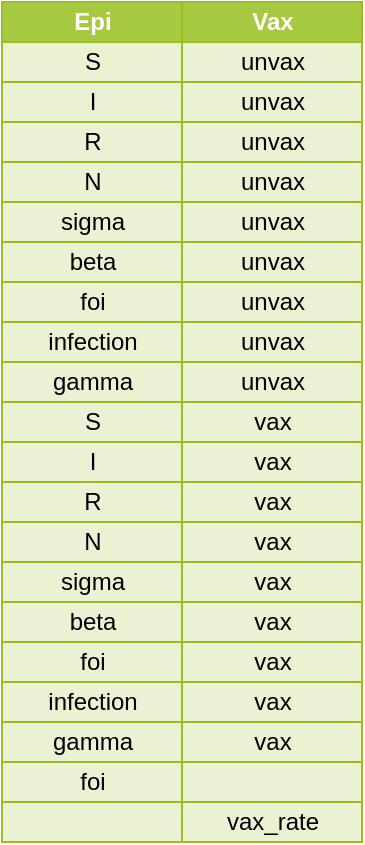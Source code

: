 <mxfile>
    <diagram id="ie0eLTyf2d6Y3HDXVXQz" name="Page-1">
        <mxGraphModel dx="667" dy="497" grid="1" gridSize="10" guides="1" tooltips="1" connect="1" arrows="1" fold="1" page="1" pageScale="1" pageWidth="700" pageHeight="1400" math="0" shadow="0">
            <root>
                <mxCell id="0"/>
                <mxCell id="1" parent="0"/>
                <mxCell id="2" value="Assets" style="childLayout=tableLayout;recursiveResize=0;strokeColor=#98bf21;fillColor=#ffffff;shadow=0;rounded=0;glass=0;" parent="1" vertex="1">
                    <mxGeometry width="180" height="420" as="geometry"/>
                </mxCell>
                <mxCell id="3" style="shape=tableRow;horizontal=0;startSize=0;swimlaneHead=0;swimlaneBody=0;top=0;left=0;bottom=0;right=0;dropTarget=0;collapsible=0;recursiveResize=0;expand=0;fontStyle=0;strokeColor=inherit;fillColor=#ffffff;" parent="2" vertex="1">
                    <mxGeometry width="180" height="20" as="geometry"/>
                </mxCell>
                <mxCell id="4" value="Epi" style="connectable=0;recursiveResize=0;strokeColor=inherit;fillColor=#A7C942;align=center;fontStyle=1;fontColor=#ffffff;html=1;" parent="3" vertex="1">
                    <mxGeometry width="90" height="20" as="geometry">
                        <mxRectangle width="90" height="20" as="alternateBounds"/>
                    </mxGeometry>
                </mxCell>
                <mxCell id="5" value="Vax" style="connectable=0;recursiveResize=0;strokeColor=inherit;fillColor=#A7C942;align=center;fontStyle=1;fontColor=#ffffff;html=1;" parent="3" vertex="1">
                    <mxGeometry x="90" width="90" height="20" as="geometry">
                        <mxRectangle width="90" height="20" as="alternateBounds"/>
                    </mxGeometry>
                </mxCell>
                <mxCell id="6" style="shape=tableRow;horizontal=0;startSize=0;swimlaneHead=0;swimlaneBody=0;top=0;left=0;bottom=0;right=0;dropTarget=0;collapsible=0;recursiveResize=0;expand=0;fontStyle=0;strokeColor=inherit;fillColor=#ffffff;" parent="2" vertex="1">
                    <mxGeometry y="20" width="180" height="20" as="geometry"/>
                </mxCell>
                <mxCell id="7" value="S" style="connectable=0;recursiveResize=0;strokeColor=inherit;fillColor=#EAF2D3;align=center;fontStyle=0;fontColor=030303;html=1;" parent="6" vertex="1">
                    <mxGeometry width="90" height="20" as="geometry">
                        <mxRectangle width="90" height="20" as="alternateBounds"/>
                    </mxGeometry>
                </mxCell>
                <mxCell id="8" value="unvax" style="connectable=0;recursiveResize=0;strokeColor=inherit;fillColor=#EAF2D3;align=center;fontStyle=0;fontColor=030303;html=1;" parent="6" vertex="1">
                    <mxGeometry x="90" width="90" height="20" as="geometry">
                        <mxRectangle width="90" height="20" as="alternateBounds"/>
                    </mxGeometry>
                </mxCell>
                <mxCell id="9" style="shape=tableRow;horizontal=0;startSize=0;swimlaneHead=0;swimlaneBody=0;top=0;left=0;bottom=0;right=0;dropTarget=0;collapsible=0;recursiveResize=0;expand=0;fontStyle=0;strokeColor=inherit;fillColor=#ffffff;" parent="2" vertex="1">
                    <mxGeometry y="40" width="180" height="20" as="geometry"/>
                </mxCell>
                <mxCell id="10" value="I" style="connectable=0;recursiveResize=0;strokeColor=inherit;fillColor=#EAF2D3;align=center;fontStyle=0;fontColor=030303;html=1;" parent="9" vertex="1">
                    <mxGeometry width="90" height="20" as="geometry">
                        <mxRectangle width="90" height="20" as="alternateBounds"/>
                    </mxGeometry>
                </mxCell>
                <mxCell id="11" value="unvax" style="connectable=0;recursiveResize=0;strokeColor=inherit;fillColor=#EAF2D3;align=center;fontStyle=0;fontColor=030303;html=1;" parent="9" vertex="1">
                    <mxGeometry x="90" width="90" height="20" as="geometry">
                        <mxRectangle width="90" height="20" as="alternateBounds"/>
                    </mxGeometry>
                </mxCell>
                <mxCell id="12" style="shape=tableRow;horizontal=0;startSize=0;swimlaneHead=0;swimlaneBody=0;top=0;left=0;bottom=0;right=0;dropTarget=0;collapsible=0;recursiveResize=0;expand=0;fontStyle=0;strokeColor=inherit;fillColor=#ffffff;" parent="2" vertex="1">
                    <mxGeometry y="60" width="180" height="20" as="geometry"/>
                </mxCell>
                <mxCell id="13" value="R" style="connectable=0;recursiveResize=0;strokeColor=inherit;fillColor=#EAF2D3;align=center;fontStyle=0;fontColor=030303;html=1;" parent="12" vertex="1">
                    <mxGeometry width="90" height="20" as="geometry">
                        <mxRectangle width="90" height="20" as="alternateBounds"/>
                    </mxGeometry>
                </mxCell>
                <mxCell id="14" value="unvax" style="connectable=0;recursiveResize=0;strokeColor=inherit;fillColor=#EAF2D3;align=center;fontStyle=0;fontColor=030303;html=1;" parent="12" vertex="1">
                    <mxGeometry x="90" width="90" height="20" as="geometry">
                        <mxRectangle width="90" height="20" as="alternateBounds"/>
                    </mxGeometry>
                </mxCell>
                <mxCell id="15" style="shape=tableRow;horizontal=0;startSize=0;swimlaneHead=0;swimlaneBody=0;top=0;left=0;bottom=0;right=0;dropTarget=0;collapsible=0;recursiveResize=0;expand=0;fontStyle=0;strokeColor=inherit;fillColor=#ffffff;" parent="2" vertex="1">
                    <mxGeometry y="80" width="180" height="20" as="geometry"/>
                </mxCell>
                <mxCell id="16" value="N" style="connectable=0;recursiveResize=0;strokeColor=inherit;fillColor=#EAF2D3;align=center;fontStyle=0;fontColor=030303;html=1;" parent="15" vertex="1">
                    <mxGeometry width="90" height="20" as="geometry">
                        <mxRectangle width="90" height="20" as="alternateBounds"/>
                    </mxGeometry>
                </mxCell>
                <mxCell id="17" value="unvax" style="connectable=0;recursiveResize=0;strokeColor=inherit;fillColor=#EAF2D3;align=center;fontStyle=0;fontColor=030303;html=1;" parent="15" vertex="1">
                    <mxGeometry x="90" width="90" height="20" as="geometry">
                        <mxRectangle width="90" height="20" as="alternateBounds"/>
                    </mxGeometry>
                </mxCell>
                <mxCell id="18" style="shape=tableRow;horizontal=0;startSize=0;swimlaneHead=0;swimlaneBody=0;top=0;left=0;bottom=0;right=0;dropTarget=0;collapsible=0;recursiveResize=0;expand=0;fontStyle=0;strokeColor=inherit;fillColor=#ffffff;" parent="2" vertex="1">
                    <mxGeometry y="100" width="180" height="20" as="geometry"/>
                </mxCell>
                <mxCell id="19" value="sigma" style="connectable=0;recursiveResize=0;strokeColor=inherit;fillColor=#EAF2D3;align=center;fontStyle=0;fontColor=030303;html=1;" parent="18" vertex="1">
                    <mxGeometry width="90" height="20" as="geometry">
                        <mxRectangle width="90" height="20" as="alternateBounds"/>
                    </mxGeometry>
                </mxCell>
                <mxCell id="20" value="unvax" style="connectable=0;recursiveResize=0;strokeColor=inherit;fillColor=#EAF2D3;align=center;fontStyle=0;fontColor=030303;html=1;" parent="18" vertex="1">
                    <mxGeometry x="90" width="90" height="20" as="geometry">
                        <mxRectangle width="90" height="20" as="alternateBounds"/>
                    </mxGeometry>
                </mxCell>
                <mxCell id="21" style="shape=tableRow;horizontal=0;startSize=0;swimlaneHead=0;swimlaneBody=0;top=0;left=0;bottom=0;right=0;dropTarget=0;collapsible=0;recursiveResize=0;expand=0;fontStyle=0;strokeColor=inherit;fillColor=#ffffff;" parent="2" vertex="1">
                    <mxGeometry y="120" width="180" height="20" as="geometry"/>
                </mxCell>
                <mxCell id="22" value="beta" style="connectable=0;recursiveResize=0;strokeColor=inherit;fillColor=#EAF2D3;align=center;fontStyle=0;fontColor=030303;html=1;" parent="21" vertex="1">
                    <mxGeometry width="90" height="20" as="geometry">
                        <mxRectangle width="90" height="20" as="alternateBounds"/>
                    </mxGeometry>
                </mxCell>
                <mxCell id="23" value="unvax" style="connectable=0;recursiveResize=0;strokeColor=inherit;fillColor=#EAF2D3;align=center;fontStyle=0;fontColor=030303;html=1;" parent="21" vertex="1">
                    <mxGeometry x="90" width="90" height="20" as="geometry">
                        <mxRectangle width="90" height="20" as="alternateBounds"/>
                    </mxGeometry>
                </mxCell>
                <mxCell id="24" style="shape=tableRow;horizontal=0;startSize=0;swimlaneHead=0;swimlaneBody=0;top=0;left=0;bottom=0;right=0;dropTarget=0;collapsible=0;recursiveResize=0;expand=0;fontStyle=0;strokeColor=inherit;fillColor=#ffffff;" parent="2" vertex="1">
                    <mxGeometry y="140" width="180" height="20" as="geometry"/>
                </mxCell>
                <mxCell id="25" value="foi" style="connectable=0;recursiveResize=0;strokeColor=inherit;fillColor=#EAF2D3;align=center;fontStyle=0;fontColor=030303;html=1;" parent="24" vertex="1">
                    <mxGeometry width="90" height="20" as="geometry">
                        <mxRectangle width="90" height="20" as="alternateBounds"/>
                    </mxGeometry>
                </mxCell>
                <mxCell id="26" value="unvax" style="connectable=0;recursiveResize=0;strokeColor=inherit;fillColor=#EAF2D3;align=center;fontStyle=0;fontColor=030303;html=1;" parent="24" vertex="1">
                    <mxGeometry x="90" width="90" height="20" as="geometry">
                        <mxRectangle width="90" height="20" as="alternateBounds"/>
                    </mxGeometry>
                </mxCell>
                <mxCell id="27" style="shape=tableRow;horizontal=0;startSize=0;swimlaneHead=0;swimlaneBody=0;top=0;left=0;bottom=0;right=0;dropTarget=0;collapsible=0;recursiveResize=0;expand=0;fontStyle=0;strokeColor=inherit;fillColor=#ffffff;" parent="2" vertex="1">
                    <mxGeometry y="160" width="180" height="20" as="geometry"/>
                </mxCell>
                <mxCell id="28" value="infection" style="connectable=0;recursiveResize=0;strokeColor=inherit;fillColor=#EAF2D3;align=center;fontStyle=0;fontColor=030303;html=1;" parent="27" vertex="1">
                    <mxGeometry width="90" height="20" as="geometry">
                        <mxRectangle width="90" height="20" as="alternateBounds"/>
                    </mxGeometry>
                </mxCell>
                <mxCell id="29" value="unvax" style="connectable=0;recursiveResize=0;strokeColor=inherit;fillColor=#EAF2D3;align=center;fontStyle=0;fontColor=030303;html=1;" parent="27" vertex="1">
                    <mxGeometry x="90" width="90" height="20" as="geometry">
                        <mxRectangle width="90" height="20" as="alternateBounds"/>
                    </mxGeometry>
                </mxCell>
                <mxCell id="30" style="shape=tableRow;horizontal=0;startSize=0;swimlaneHead=0;swimlaneBody=0;top=0;left=0;bottom=0;right=0;dropTarget=0;collapsible=0;recursiveResize=0;expand=0;fontStyle=0;strokeColor=inherit;fillColor=#ffffff;" parent="2" vertex="1">
                    <mxGeometry y="180" width="180" height="20" as="geometry"/>
                </mxCell>
                <mxCell id="31" value="gamma" style="connectable=0;recursiveResize=0;strokeColor=inherit;fillColor=#EAF2D3;align=center;fontStyle=0;fontColor=030303;html=1;" parent="30" vertex="1">
                    <mxGeometry width="90" height="20" as="geometry">
                        <mxRectangle width="90" height="20" as="alternateBounds"/>
                    </mxGeometry>
                </mxCell>
                <mxCell id="32" value="unvax" style="connectable=0;recursiveResize=0;strokeColor=inherit;fillColor=#EAF2D3;align=center;fontStyle=0;fontColor=030303;html=1;" parent="30" vertex="1">
                    <mxGeometry x="90" width="90" height="20" as="geometry">
                        <mxRectangle width="90" height="20" as="alternateBounds"/>
                    </mxGeometry>
                </mxCell>
                <mxCell id="33" style="shape=tableRow;horizontal=0;startSize=0;swimlaneHead=0;swimlaneBody=0;top=0;left=0;bottom=0;right=0;dropTarget=0;collapsible=0;recursiveResize=0;expand=0;fontStyle=0;strokeColor=inherit;fillColor=#ffffff;" parent="2" vertex="1">
                    <mxGeometry y="200" width="180" height="20" as="geometry"/>
                </mxCell>
                <mxCell id="34" value="S" style="connectable=0;recursiveResize=0;strokeColor=inherit;fillColor=#EAF2D3;align=center;fontStyle=0;fontColor=030303;html=1;" parent="33" vertex="1">
                    <mxGeometry width="90" height="20" as="geometry">
                        <mxRectangle width="90" height="20" as="alternateBounds"/>
                    </mxGeometry>
                </mxCell>
                <mxCell id="35" value="vax" style="connectable=0;recursiveResize=0;strokeColor=inherit;fillColor=#EAF2D3;align=center;fontStyle=0;fontColor=030303;html=1;" parent="33" vertex="1">
                    <mxGeometry x="90" width="90" height="20" as="geometry">
                        <mxRectangle width="90" height="20" as="alternateBounds"/>
                    </mxGeometry>
                </mxCell>
                <mxCell id="36" style="shape=tableRow;horizontal=0;startSize=0;swimlaneHead=0;swimlaneBody=0;top=0;left=0;bottom=0;right=0;dropTarget=0;collapsible=0;recursiveResize=0;expand=0;fontStyle=0;strokeColor=inherit;fillColor=#ffffff;" parent="2" vertex="1">
                    <mxGeometry y="220" width="180" height="20" as="geometry"/>
                </mxCell>
                <mxCell id="37" value="I" style="connectable=0;recursiveResize=0;strokeColor=inherit;fillColor=#EAF2D3;align=center;fontStyle=0;fontColor=030303;html=1;" parent="36" vertex="1">
                    <mxGeometry width="90" height="20" as="geometry">
                        <mxRectangle width="90" height="20" as="alternateBounds"/>
                    </mxGeometry>
                </mxCell>
                <mxCell id="38" value="vax" style="connectable=0;recursiveResize=0;strokeColor=inherit;fillColor=#EAF2D3;align=center;fontStyle=0;fontColor=030303;html=1;" parent="36" vertex="1">
                    <mxGeometry x="90" width="90" height="20" as="geometry">
                        <mxRectangle width="90" height="20" as="alternateBounds"/>
                    </mxGeometry>
                </mxCell>
                <mxCell id="39" style="shape=tableRow;horizontal=0;startSize=0;swimlaneHead=0;swimlaneBody=0;top=0;left=0;bottom=0;right=0;dropTarget=0;collapsible=0;recursiveResize=0;expand=0;fontStyle=0;strokeColor=inherit;fillColor=#ffffff;" parent="2" vertex="1">
                    <mxGeometry y="240" width="180" height="20" as="geometry"/>
                </mxCell>
                <mxCell id="40" value="R" style="connectable=0;recursiveResize=0;strokeColor=inherit;fillColor=#EAF2D3;align=center;fontStyle=0;fontColor=030303;html=1;" parent="39" vertex="1">
                    <mxGeometry width="90" height="20" as="geometry">
                        <mxRectangle width="90" height="20" as="alternateBounds"/>
                    </mxGeometry>
                </mxCell>
                <mxCell id="41" value="vax" style="connectable=0;recursiveResize=0;strokeColor=inherit;fillColor=#EAF2D3;align=center;fontStyle=0;fontColor=030303;html=1;" parent="39" vertex="1">
                    <mxGeometry x="90" width="90" height="20" as="geometry">
                        <mxRectangle width="90" height="20" as="alternateBounds"/>
                    </mxGeometry>
                </mxCell>
                <mxCell id="42" style="shape=tableRow;horizontal=0;startSize=0;swimlaneHead=0;swimlaneBody=0;top=0;left=0;bottom=0;right=0;dropTarget=0;collapsible=0;recursiveResize=0;expand=0;fontStyle=0;strokeColor=inherit;fillColor=#ffffff;" parent="2" vertex="1">
                    <mxGeometry y="260" width="180" height="20" as="geometry"/>
                </mxCell>
                <mxCell id="43" value="N" style="connectable=0;recursiveResize=0;strokeColor=inherit;fillColor=#EAF2D3;align=center;fontStyle=0;fontColor=030303;html=1;" parent="42" vertex="1">
                    <mxGeometry width="90" height="20" as="geometry">
                        <mxRectangle width="90" height="20" as="alternateBounds"/>
                    </mxGeometry>
                </mxCell>
                <mxCell id="44" value="vax" style="connectable=0;recursiveResize=0;strokeColor=inherit;fillColor=#EAF2D3;align=center;fontStyle=0;fontColor=030303;html=1;" parent="42" vertex="1">
                    <mxGeometry x="90" width="90" height="20" as="geometry">
                        <mxRectangle width="90" height="20" as="alternateBounds"/>
                    </mxGeometry>
                </mxCell>
                <mxCell id="45" style="shape=tableRow;horizontal=0;startSize=0;swimlaneHead=0;swimlaneBody=0;top=0;left=0;bottom=0;right=0;dropTarget=0;collapsible=0;recursiveResize=0;expand=0;fontStyle=0;strokeColor=inherit;fillColor=#ffffff;" parent="2" vertex="1">
                    <mxGeometry y="280" width="180" height="20" as="geometry"/>
                </mxCell>
                <mxCell id="46" value="sigma" style="connectable=0;recursiveResize=0;strokeColor=inherit;fillColor=#EAF2D3;align=center;fontStyle=0;fontColor=030303;html=1;" parent="45" vertex="1">
                    <mxGeometry width="90" height="20" as="geometry">
                        <mxRectangle width="90" height="20" as="alternateBounds"/>
                    </mxGeometry>
                </mxCell>
                <mxCell id="47" value="vax" style="connectable=0;recursiveResize=0;strokeColor=inherit;fillColor=#EAF2D3;align=center;fontStyle=0;fontColor=030303;html=1;" parent="45" vertex="1">
                    <mxGeometry x="90" width="90" height="20" as="geometry">
                        <mxRectangle width="90" height="20" as="alternateBounds"/>
                    </mxGeometry>
                </mxCell>
                <mxCell id="48" style="shape=tableRow;horizontal=0;startSize=0;swimlaneHead=0;swimlaneBody=0;top=0;left=0;bottom=0;right=0;dropTarget=0;collapsible=0;recursiveResize=0;expand=0;fontStyle=0;strokeColor=inherit;fillColor=#ffffff;" parent="2" vertex="1">
                    <mxGeometry y="300" width="180" height="20" as="geometry"/>
                </mxCell>
                <mxCell id="49" value="beta" style="connectable=0;recursiveResize=0;strokeColor=inherit;fillColor=#EAF2D3;align=center;fontStyle=0;fontColor=030303;html=1;" parent="48" vertex="1">
                    <mxGeometry width="90" height="20" as="geometry">
                        <mxRectangle width="90" height="20" as="alternateBounds"/>
                    </mxGeometry>
                </mxCell>
                <mxCell id="50" value="vax" style="connectable=0;recursiveResize=0;strokeColor=inherit;fillColor=#EAF2D3;align=center;fontStyle=0;fontColor=030303;html=1;" parent="48" vertex="1">
                    <mxGeometry x="90" width="90" height="20" as="geometry">
                        <mxRectangle width="90" height="20" as="alternateBounds"/>
                    </mxGeometry>
                </mxCell>
                <mxCell id="51" style="shape=tableRow;horizontal=0;startSize=0;swimlaneHead=0;swimlaneBody=0;top=0;left=0;bottom=0;right=0;dropTarget=0;collapsible=0;recursiveResize=0;expand=0;fontStyle=0;strokeColor=inherit;fillColor=#ffffff;" parent="2" vertex="1">
                    <mxGeometry y="320" width="180" height="20" as="geometry"/>
                </mxCell>
                <mxCell id="52" value="foi" style="connectable=0;recursiveResize=0;strokeColor=inherit;fillColor=#EAF2D3;align=center;fontStyle=0;fontColor=030303;html=1;" parent="51" vertex="1">
                    <mxGeometry width="90" height="20" as="geometry">
                        <mxRectangle width="90" height="20" as="alternateBounds"/>
                    </mxGeometry>
                </mxCell>
                <mxCell id="53" value="vax" style="connectable=0;recursiveResize=0;strokeColor=inherit;fillColor=#EAF2D3;align=center;fontStyle=0;fontColor=030303;html=1;" parent="51" vertex="1">
                    <mxGeometry x="90" width="90" height="20" as="geometry">
                        <mxRectangle width="90" height="20" as="alternateBounds"/>
                    </mxGeometry>
                </mxCell>
                <mxCell id="54" style="shape=tableRow;horizontal=0;startSize=0;swimlaneHead=0;swimlaneBody=0;top=0;left=0;bottom=0;right=0;dropTarget=0;collapsible=0;recursiveResize=0;expand=0;fontStyle=0;strokeColor=inherit;fillColor=#ffffff;" parent="2" vertex="1">
                    <mxGeometry y="340" width="180" height="20" as="geometry"/>
                </mxCell>
                <mxCell id="55" value="infection" style="connectable=0;recursiveResize=0;strokeColor=inherit;fillColor=#EAF2D3;align=center;fontStyle=0;fontColor=030303;html=1;" parent="54" vertex="1">
                    <mxGeometry width="90" height="20" as="geometry">
                        <mxRectangle width="90" height="20" as="alternateBounds"/>
                    </mxGeometry>
                </mxCell>
                <mxCell id="56" value="vax" style="connectable=0;recursiveResize=0;strokeColor=inherit;fillColor=#EAF2D3;align=center;fontStyle=0;fontColor=030303;html=1;" parent="54" vertex="1">
                    <mxGeometry x="90" width="90" height="20" as="geometry">
                        <mxRectangle width="90" height="20" as="alternateBounds"/>
                    </mxGeometry>
                </mxCell>
                <mxCell id="57" style="shape=tableRow;horizontal=0;startSize=0;swimlaneHead=0;swimlaneBody=0;top=0;left=0;bottom=0;right=0;dropTarget=0;collapsible=0;recursiveResize=0;expand=0;fontStyle=0;strokeColor=inherit;fillColor=#ffffff;" parent="2" vertex="1">
                    <mxGeometry y="360" width="180" height="20" as="geometry"/>
                </mxCell>
                <mxCell id="58" value="gamma" style="connectable=0;recursiveResize=0;strokeColor=inherit;fillColor=#EAF2D3;align=center;fontStyle=0;fontColor=030303;html=1;" parent="57" vertex="1">
                    <mxGeometry width="90" height="20" as="geometry">
                        <mxRectangle width="90" height="20" as="alternateBounds"/>
                    </mxGeometry>
                </mxCell>
                <mxCell id="59" value="vax" style="connectable=0;recursiveResize=0;strokeColor=inherit;fillColor=#EAF2D3;align=center;fontStyle=0;fontColor=030303;html=1;" parent="57" vertex="1">
                    <mxGeometry x="90" width="90" height="20" as="geometry">
                        <mxRectangle width="90" height="20" as="alternateBounds"/>
                    </mxGeometry>
                </mxCell>
                <mxCell id="60" style="shape=tableRow;horizontal=0;startSize=0;swimlaneHead=0;swimlaneBody=0;top=0;left=0;bottom=0;right=0;dropTarget=0;collapsible=0;recursiveResize=0;expand=0;fontStyle=0;strokeColor=inherit;fillColor=#ffffff;" parent="2" vertex="1">
                    <mxGeometry y="380" width="180" height="20" as="geometry"/>
                </mxCell>
                <mxCell id="61" value="foi" style="connectable=0;recursiveResize=0;strokeColor=inherit;fillColor=#EAF2D3;align=center;fontStyle=0;fontColor=030303;html=1;" parent="60" vertex="1">
                    <mxGeometry width="90" height="20" as="geometry">
                        <mxRectangle width="90" height="20" as="alternateBounds"/>
                    </mxGeometry>
                </mxCell>
                <mxCell id="62" value="" style="connectable=0;recursiveResize=0;strokeColor=inherit;fillColor=#EAF2D3;align=center;fontStyle=0;fontColor=030303;html=1;" parent="60" vertex="1">
                    <mxGeometry x="90" width="90" height="20" as="geometry">
                        <mxRectangle width="90" height="20" as="alternateBounds"/>
                    </mxGeometry>
                </mxCell>
                <mxCell id="63" style="shape=tableRow;horizontal=0;startSize=0;swimlaneHead=0;swimlaneBody=0;top=0;left=0;bottom=0;right=0;dropTarget=0;collapsible=0;recursiveResize=0;expand=0;fontStyle=0;strokeColor=inherit;fillColor=#ffffff;" parent="2" vertex="1">
                    <mxGeometry y="400" width="180" height="20" as="geometry"/>
                </mxCell>
                <mxCell id="64" value="" style="connectable=0;recursiveResize=0;strokeColor=inherit;fillColor=#EAF2D3;align=center;fontStyle=0;fontColor=030303;html=1;" parent="63" vertex="1">
                    <mxGeometry width="90" height="20" as="geometry">
                        <mxRectangle width="90" height="20" as="alternateBounds"/>
                    </mxGeometry>
                </mxCell>
                <mxCell id="65" value="vax_rate" style="connectable=0;recursiveResize=0;strokeColor=inherit;fillColor=#EAF2D3;align=center;fontStyle=0;fontColor=030303;html=1;" parent="63" vertex="1">
                    <mxGeometry x="90" width="90" height="20" as="geometry">
                        <mxRectangle width="90" height="20" as="alternateBounds"/>
                    </mxGeometry>
                </mxCell>
            </root>
        </mxGraphModel>
    </diagram>
</mxfile>